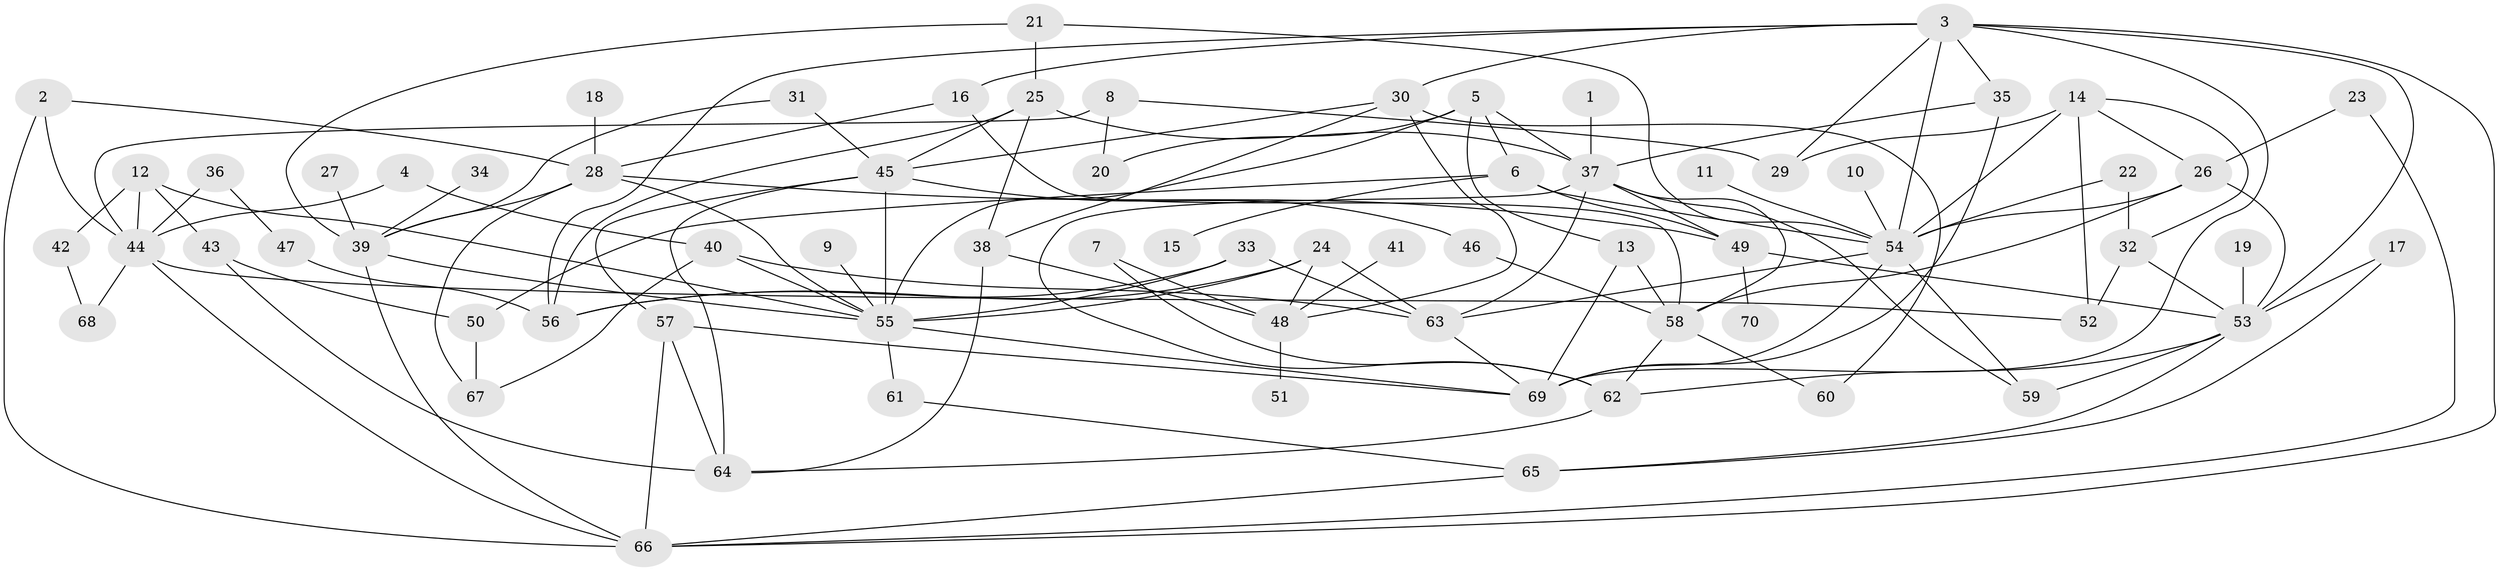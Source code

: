 // original degree distribution, {6: 0.06428571428571428, 5: 0.05714285714285714, 3: 0.19285714285714287, 7: 0.02142857142857143, 4: 0.16428571428571428, 1: 0.15714285714285714, 8: 0.007142857142857143, 2: 0.3357142857142857}
// Generated by graph-tools (version 1.1) at 2025/25/03/09/25 03:25:34]
// undirected, 70 vertices, 134 edges
graph export_dot {
graph [start="1"]
  node [color=gray90,style=filled];
  1;
  2;
  3;
  4;
  5;
  6;
  7;
  8;
  9;
  10;
  11;
  12;
  13;
  14;
  15;
  16;
  17;
  18;
  19;
  20;
  21;
  22;
  23;
  24;
  25;
  26;
  27;
  28;
  29;
  30;
  31;
  32;
  33;
  34;
  35;
  36;
  37;
  38;
  39;
  40;
  41;
  42;
  43;
  44;
  45;
  46;
  47;
  48;
  49;
  50;
  51;
  52;
  53;
  54;
  55;
  56;
  57;
  58;
  59;
  60;
  61;
  62;
  63;
  64;
  65;
  66;
  67;
  68;
  69;
  70;
  1 -- 37 [weight=1.0];
  2 -- 28 [weight=1.0];
  2 -- 44 [weight=1.0];
  2 -- 66 [weight=1.0];
  3 -- 16 [weight=1.0];
  3 -- 29 [weight=1.0];
  3 -- 30 [weight=1.0];
  3 -- 35 [weight=1.0];
  3 -- 53 [weight=1.0];
  3 -- 54 [weight=1.0];
  3 -- 56 [weight=1.0];
  3 -- 66 [weight=1.0];
  3 -- 69 [weight=1.0];
  4 -- 40 [weight=1.0];
  4 -- 44 [weight=1.0];
  5 -- 6 [weight=1.0];
  5 -- 13 [weight=1.0];
  5 -- 20 [weight=1.0];
  5 -- 37 [weight=1.0];
  5 -- 55 [weight=1.0];
  6 -- 15 [weight=1.0];
  6 -- 49 [weight=1.0];
  6 -- 50 [weight=1.0];
  6 -- 54 [weight=1.0];
  7 -- 48 [weight=1.0];
  7 -- 62 [weight=1.0];
  8 -- 20 [weight=1.0];
  8 -- 29 [weight=1.0];
  8 -- 44 [weight=1.0];
  9 -- 55 [weight=1.0];
  10 -- 54 [weight=1.0];
  11 -- 54 [weight=1.0];
  12 -- 42 [weight=1.0];
  12 -- 43 [weight=1.0];
  12 -- 44 [weight=1.0];
  12 -- 55 [weight=1.0];
  13 -- 58 [weight=1.0];
  13 -- 69 [weight=1.0];
  14 -- 26 [weight=1.0];
  14 -- 29 [weight=1.0];
  14 -- 32 [weight=1.0];
  14 -- 52 [weight=1.0];
  14 -- 54 [weight=1.0];
  16 -- 28 [weight=1.0];
  16 -- 58 [weight=1.0];
  17 -- 53 [weight=1.0];
  17 -- 65 [weight=1.0];
  18 -- 28 [weight=2.0];
  19 -- 53 [weight=1.0];
  21 -- 25 [weight=1.0];
  21 -- 39 [weight=1.0];
  21 -- 54 [weight=1.0];
  22 -- 32 [weight=1.0];
  22 -- 54 [weight=1.0];
  23 -- 26 [weight=1.0];
  23 -- 66 [weight=1.0];
  24 -- 48 [weight=1.0];
  24 -- 55 [weight=1.0];
  24 -- 56 [weight=1.0];
  24 -- 63 [weight=1.0];
  25 -- 37 [weight=1.0];
  25 -- 38 [weight=1.0];
  25 -- 45 [weight=1.0];
  25 -- 56 [weight=1.0];
  26 -- 53 [weight=1.0];
  26 -- 54 [weight=1.0];
  26 -- 58 [weight=1.0];
  27 -- 39 [weight=1.0];
  28 -- 39 [weight=1.0];
  28 -- 49 [weight=1.0];
  28 -- 55 [weight=1.0];
  28 -- 67 [weight=1.0];
  30 -- 38 [weight=1.0];
  30 -- 45 [weight=1.0];
  30 -- 48 [weight=1.0];
  30 -- 60 [weight=1.0];
  31 -- 39 [weight=1.0];
  31 -- 45 [weight=1.0];
  32 -- 52 [weight=1.0];
  32 -- 53 [weight=1.0];
  33 -- 55 [weight=1.0];
  33 -- 56 [weight=1.0];
  33 -- 63 [weight=1.0];
  34 -- 39 [weight=1.0];
  35 -- 37 [weight=1.0];
  35 -- 69 [weight=1.0];
  36 -- 44 [weight=1.0];
  36 -- 47 [weight=1.0];
  37 -- 49 [weight=1.0];
  37 -- 58 [weight=1.0];
  37 -- 59 [weight=1.0];
  37 -- 62 [weight=1.0];
  37 -- 63 [weight=1.0];
  38 -- 48 [weight=2.0];
  38 -- 64 [weight=1.0];
  39 -- 55 [weight=1.0];
  39 -- 66 [weight=1.0];
  40 -- 55 [weight=1.0];
  40 -- 63 [weight=1.0];
  40 -- 67 [weight=1.0];
  41 -- 48 [weight=1.0];
  42 -- 68 [weight=1.0];
  43 -- 50 [weight=1.0];
  43 -- 64 [weight=1.0];
  44 -- 52 [weight=1.0];
  44 -- 66 [weight=1.0];
  44 -- 68 [weight=1.0];
  45 -- 46 [weight=1.0];
  45 -- 55 [weight=1.0];
  45 -- 57 [weight=1.0];
  45 -- 64 [weight=1.0];
  46 -- 58 [weight=1.0];
  47 -- 56 [weight=1.0];
  48 -- 51 [weight=1.0];
  49 -- 53 [weight=1.0];
  49 -- 70 [weight=1.0];
  50 -- 67 [weight=1.0];
  53 -- 59 [weight=1.0];
  53 -- 62 [weight=1.0];
  53 -- 65 [weight=1.0];
  54 -- 59 [weight=1.0];
  54 -- 63 [weight=1.0];
  54 -- 69 [weight=1.0];
  55 -- 61 [weight=1.0];
  55 -- 69 [weight=1.0];
  57 -- 64 [weight=1.0];
  57 -- 66 [weight=1.0];
  57 -- 69 [weight=1.0];
  58 -- 60 [weight=1.0];
  58 -- 62 [weight=1.0];
  61 -- 65 [weight=1.0];
  62 -- 64 [weight=1.0];
  63 -- 69 [weight=1.0];
  65 -- 66 [weight=1.0];
}
